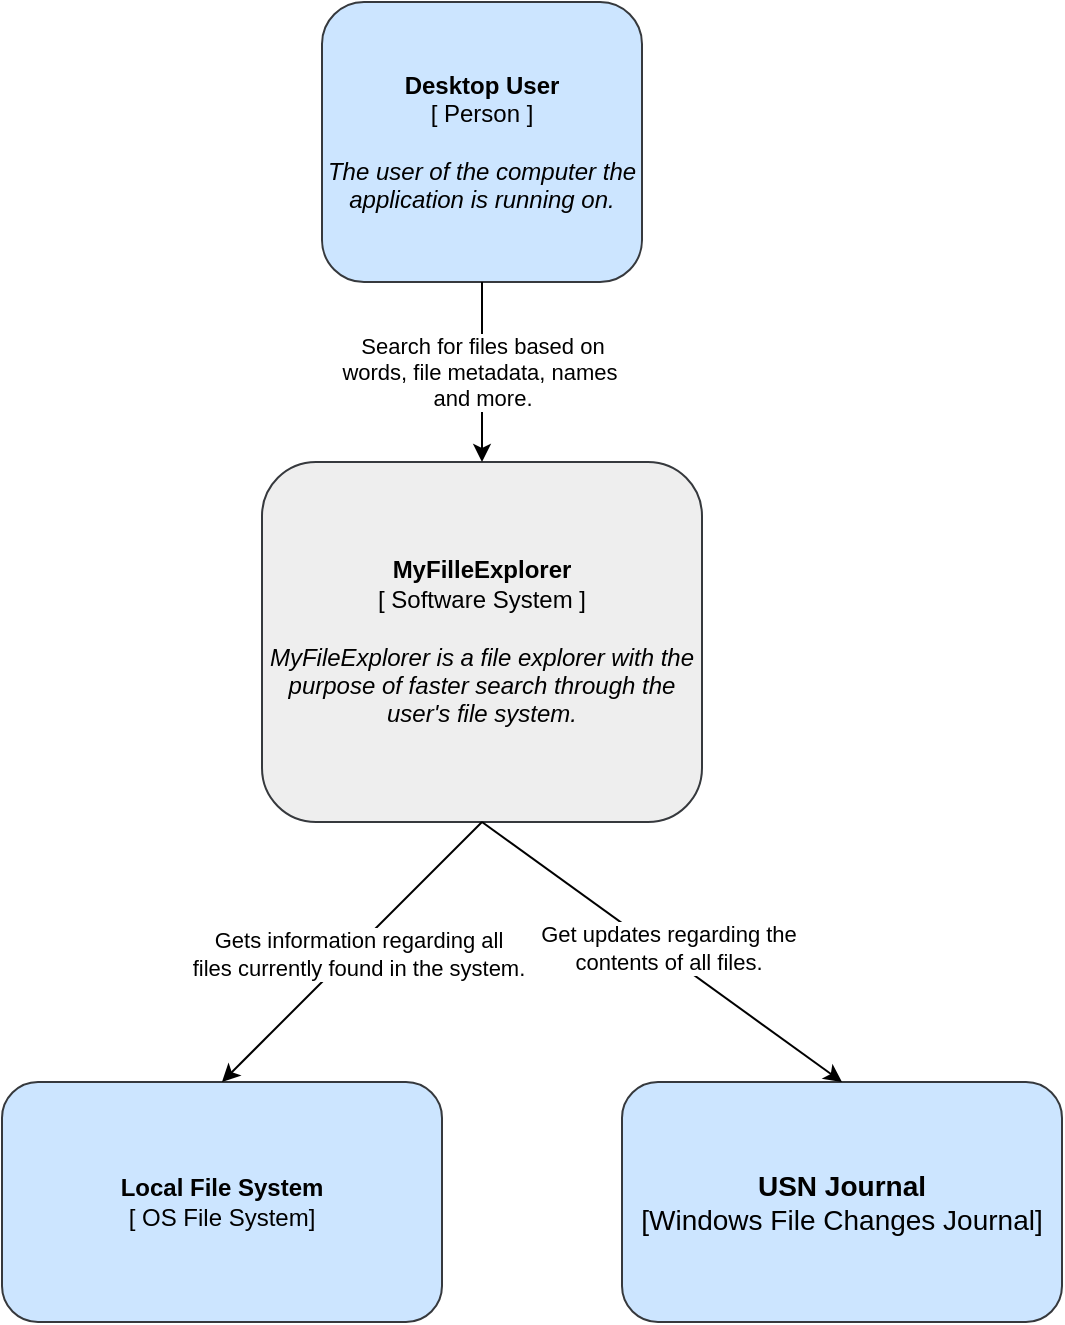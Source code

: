 <mxfile version="22.1.22" type="embed">
  <diagram name="Page-1" id="aDfYw-BN5jbU1ruuTaVY">
    <mxGraphModel dx="1065" dy="825" grid="1" gridSize="10" guides="1" tooltips="1" connect="1" arrows="1" fold="1" page="1" pageScale="1" pageWidth="850" pageHeight="1100" math="0" shadow="0">
      <root>
        <mxCell id="0" />
        <mxCell id="1" parent="0" />
        <mxCell id="ftyzSwXF0QH7UMBQsC2A-1" value="&lt;b&gt;MyFilleExplorer&lt;/b&gt;&lt;div&gt;[ Software System ]&lt;/div&gt;&lt;div&gt;&lt;br&gt;&lt;/div&gt;&lt;div&gt;&lt;i&gt;MyFileExplorer is a file explorer with the purpose of faster search through the user&#39;s file system.&lt;/i&gt;&lt;/div&gt;" style="rounded=1;whiteSpace=wrap;html=1;fillColor=#eeeeee;strokeColor=#36393d;" parent="1" vertex="1">
          <mxGeometry x="140" y="250" width="220" height="180" as="geometry" />
        </mxCell>
        <mxCell id="ftyzSwXF0QH7UMBQsC2A-2" value="&lt;b&gt;Desktop User&lt;br&gt;&lt;/b&gt;&lt;div&gt;[ Person ]&lt;/div&gt;&lt;div&gt;&lt;br&gt;&lt;/div&gt;&lt;div&gt;&lt;i&gt;The user of the computer the application is running on.&lt;/i&gt;&lt;/div&gt;" style="rounded=1;whiteSpace=wrap;html=1;fillColor=#cce5ff;strokeColor=#36393d;" parent="1" vertex="1">
          <mxGeometry x="170" y="20" width="160" height="140" as="geometry" />
        </mxCell>
        <mxCell id="ftyzSwXF0QH7UMBQsC2A-3" value="" style="endArrow=classic;html=1;rounded=0;exitX=0.5;exitY=1;exitDx=0;exitDy=0;entryX=0.5;entryY=0;entryDx=0;entryDy=0;" parent="1" source="ftyzSwXF0QH7UMBQsC2A-2" target="ftyzSwXF0QH7UMBQsC2A-1" edge="1">
          <mxGeometry width="50" height="50" relative="1" as="geometry">
            <mxPoint x="370" y="350" as="sourcePoint" />
            <mxPoint x="420" y="300" as="targetPoint" />
          </mxGeometry>
        </mxCell>
        <mxCell id="ftyzSwXF0QH7UMBQsC2A-4" value="Search for files based on&lt;div&gt;words, file metadata, names&amp;nbsp;&lt;/div&gt;&lt;div&gt;and more.&lt;/div&gt;" style="edgeLabel;html=1;align=center;verticalAlign=middle;resizable=0;points=[];" parent="ftyzSwXF0QH7UMBQsC2A-3" vertex="1" connectable="0">
          <mxGeometry x="-0.011" relative="1" as="geometry">
            <mxPoint as="offset" />
          </mxGeometry>
        </mxCell>
        <mxCell id="ftyzSwXF0QH7UMBQsC2A-5" value="&lt;b&gt;Local File System&lt;br&gt;&lt;/b&gt;&lt;div&gt;[ OS File System]&lt;/div&gt;" style="rounded=1;whiteSpace=wrap;html=1;fillColor=#cce5ff;strokeColor=#36393d;" parent="1" vertex="1">
          <mxGeometry x="10" y="560" width="220" height="120" as="geometry" />
        </mxCell>
        <mxCell id="ftyzSwXF0QH7UMBQsC2A-6" value="" style="endArrow=classic;html=1;rounded=0;exitX=0.5;exitY=1;exitDx=0;exitDy=0;entryX=0.5;entryY=0;entryDx=0;entryDy=0;" parent="1" source="ftyzSwXF0QH7UMBQsC2A-1" target="ftyzSwXF0QH7UMBQsC2A-5" edge="1">
          <mxGeometry width="50" height="50" relative="1" as="geometry">
            <mxPoint x="350" y="620" as="sourcePoint" />
            <mxPoint x="400" y="570" as="targetPoint" />
          </mxGeometry>
        </mxCell>
        <mxCell id="ftyzSwXF0QH7UMBQsC2A-7" value="Gets information regarding all&lt;div&gt;files currently found in the system.&lt;/div&gt;" style="edgeLabel;html=1;align=center;verticalAlign=middle;resizable=0;points=[];" parent="ftyzSwXF0QH7UMBQsC2A-6" vertex="1" connectable="0">
          <mxGeometry x="-0.017" y="3" relative="1" as="geometry">
            <mxPoint as="offset" />
          </mxGeometry>
        </mxCell>
        <mxCell id="2" value="&lt;span style=&quot;font-size: 14px; background-color: initial;&quot;&gt;&lt;b&gt;USN Journal&lt;br&gt;&lt;/b&gt;[Windows File Changes Journal]&lt;/span&gt;" style="rounded=1;whiteSpace=wrap;html=1;fillColor=#cce5ff;strokeColor=#36393d;" vertex="1" parent="1">
          <mxGeometry x="320" y="560" width="220" height="120" as="geometry" />
        </mxCell>
        <mxCell id="3" value="" style="endArrow=classic;html=1;rounded=0;exitX=0.5;exitY=1;exitDx=0;exitDy=0;entryX=0.5;entryY=0;entryDx=0;entryDy=0;" edge="1" parent="1" source="ftyzSwXF0QH7UMBQsC2A-1" target="2">
          <mxGeometry width="50" height="50" relative="1" as="geometry">
            <mxPoint x="260" y="360" as="sourcePoint" />
            <mxPoint x="430" y="540" as="targetPoint" />
          </mxGeometry>
        </mxCell>
        <mxCell id="4" value="Get updates regarding the&lt;br&gt;contents of all files." style="edgeLabel;html=1;align=center;verticalAlign=middle;resizable=0;points=[];" vertex="1" connectable="0" parent="3">
          <mxGeometry x="0.015" y="3" relative="1" as="geometry">
            <mxPoint y="-1" as="offset" />
          </mxGeometry>
        </mxCell>
      </root>
    </mxGraphModel>
  </diagram>
</mxfile>
